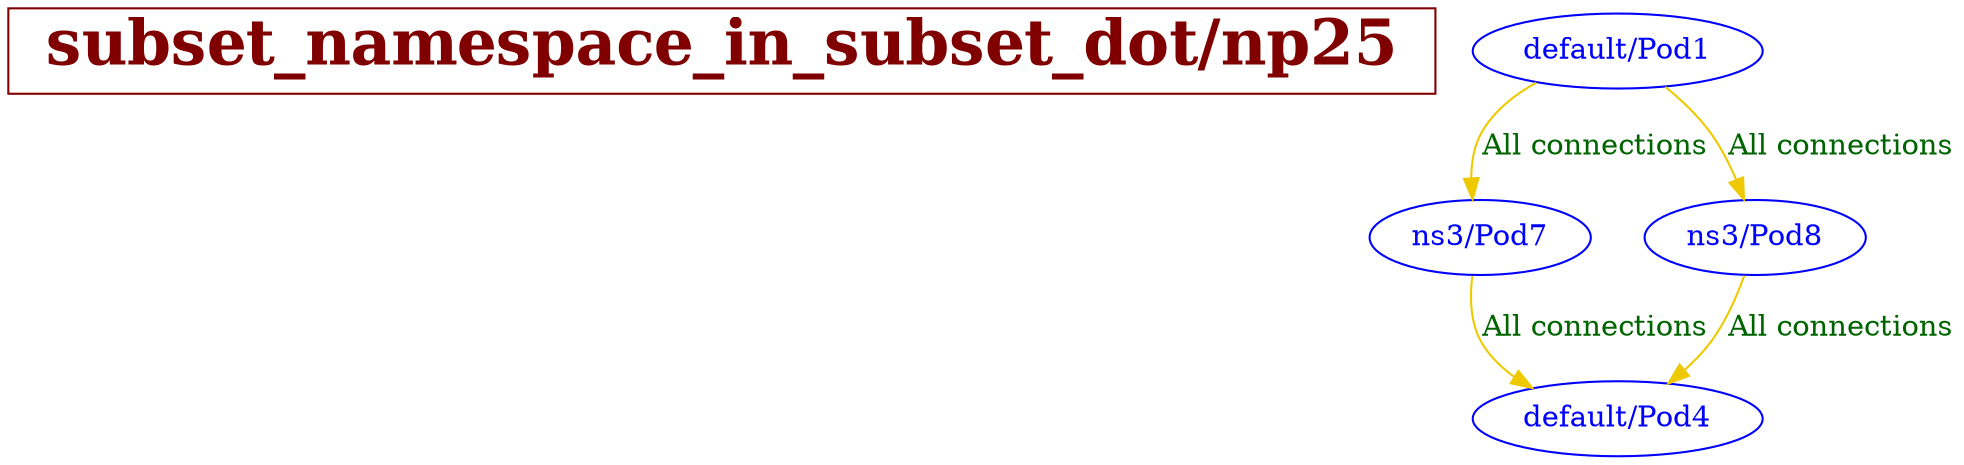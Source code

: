 // The Connectivity Graph of np25
digraph {
	HEADER [shape="box" label=< <B>subset_namespace_in_subset_dot/np25</B> > fontsize=30 color=webmaroon fontcolor=webmaroon];
	"default/Pod1" [label="default/Pod1" color="blue" fontcolor="blue"]
	"default/Pod4" [label="default/Pod4" color="blue" fontcolor="blue"]
	"ns3/Pod7" [label="ns3/Pod7" color="blue" fontcolor="blue"]
	"ns3/Pod8" [label="ns3/Pod8" color="blue" fontcolor="blue"]
	"default/Pod1" -> "ns3/Pod7" [label="All connections" color="gold2" fontcolor="darkgreen"]
	"default/Pod1" -> "ns3/Pod8" [label="All connections" color="gold2" fontcolor="darkgreen"]
	"ns3/Pod7" -> "default/Pod4" [label="All connections" color="gold2" fontcolor="darkgreen"]
	"ns3/Pod8" -> "default/Pod4" [label="All connections" color="gold2" fontcolor="darkgreen"]
}

